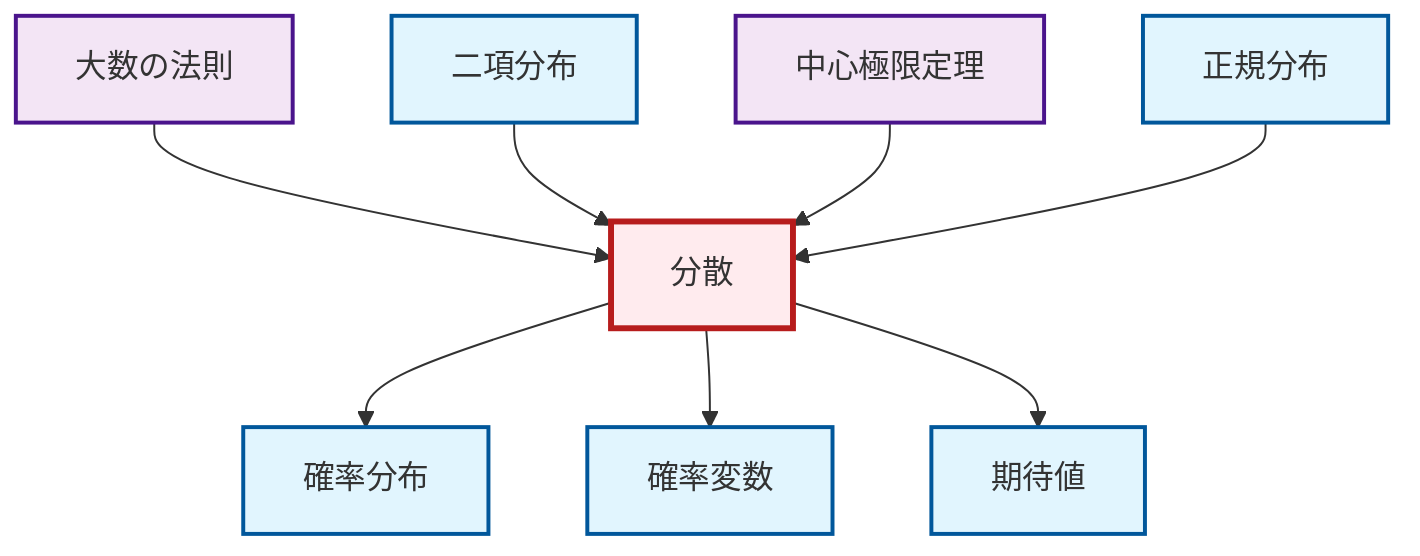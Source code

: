 graph TD
    classDef definition fill:#e1f5fe,stroke:#01579b,stroke-width:2px
    classDef theorem fill:#f3e5f5,stroke:#4a148c,stroke-width:2px
    classDef axiom fill:#fff3e0,stroke:#e65100,stroke-width:2px
    classDef example fill:#e8f5e9,stroke:#1b5e20,stroke-width:2px
    classDef current fill:#ffebee,stroke:#b71c1c,stroke-width:3px
    thm-central-limit["中心極限定理"]:::theorem
    thm-law-of-large-numbers["大数の法則"]:::theorem
    def-normal-distribution["正規分布"]:::definition
    def-variance["分散"]:::definition
    def-probability-distribution["確率分布"]:::definition
    def-binomial-distribution["二項分布"]:::definition
    def-expectation["期待値"]:::definition
    def-random-variable["確率変数"]:::definition
    thm-law-of-large-numbers --> def-variance
    def-binomial-distribution --> def-variance
    thm-central-limit --> def-variance
    def-variance --> def-probability-distribution
    def-variance --> def-random-variable
    def-normal-distribution --> def-variance
    def-variance --> def-expectation
    class def-variance current